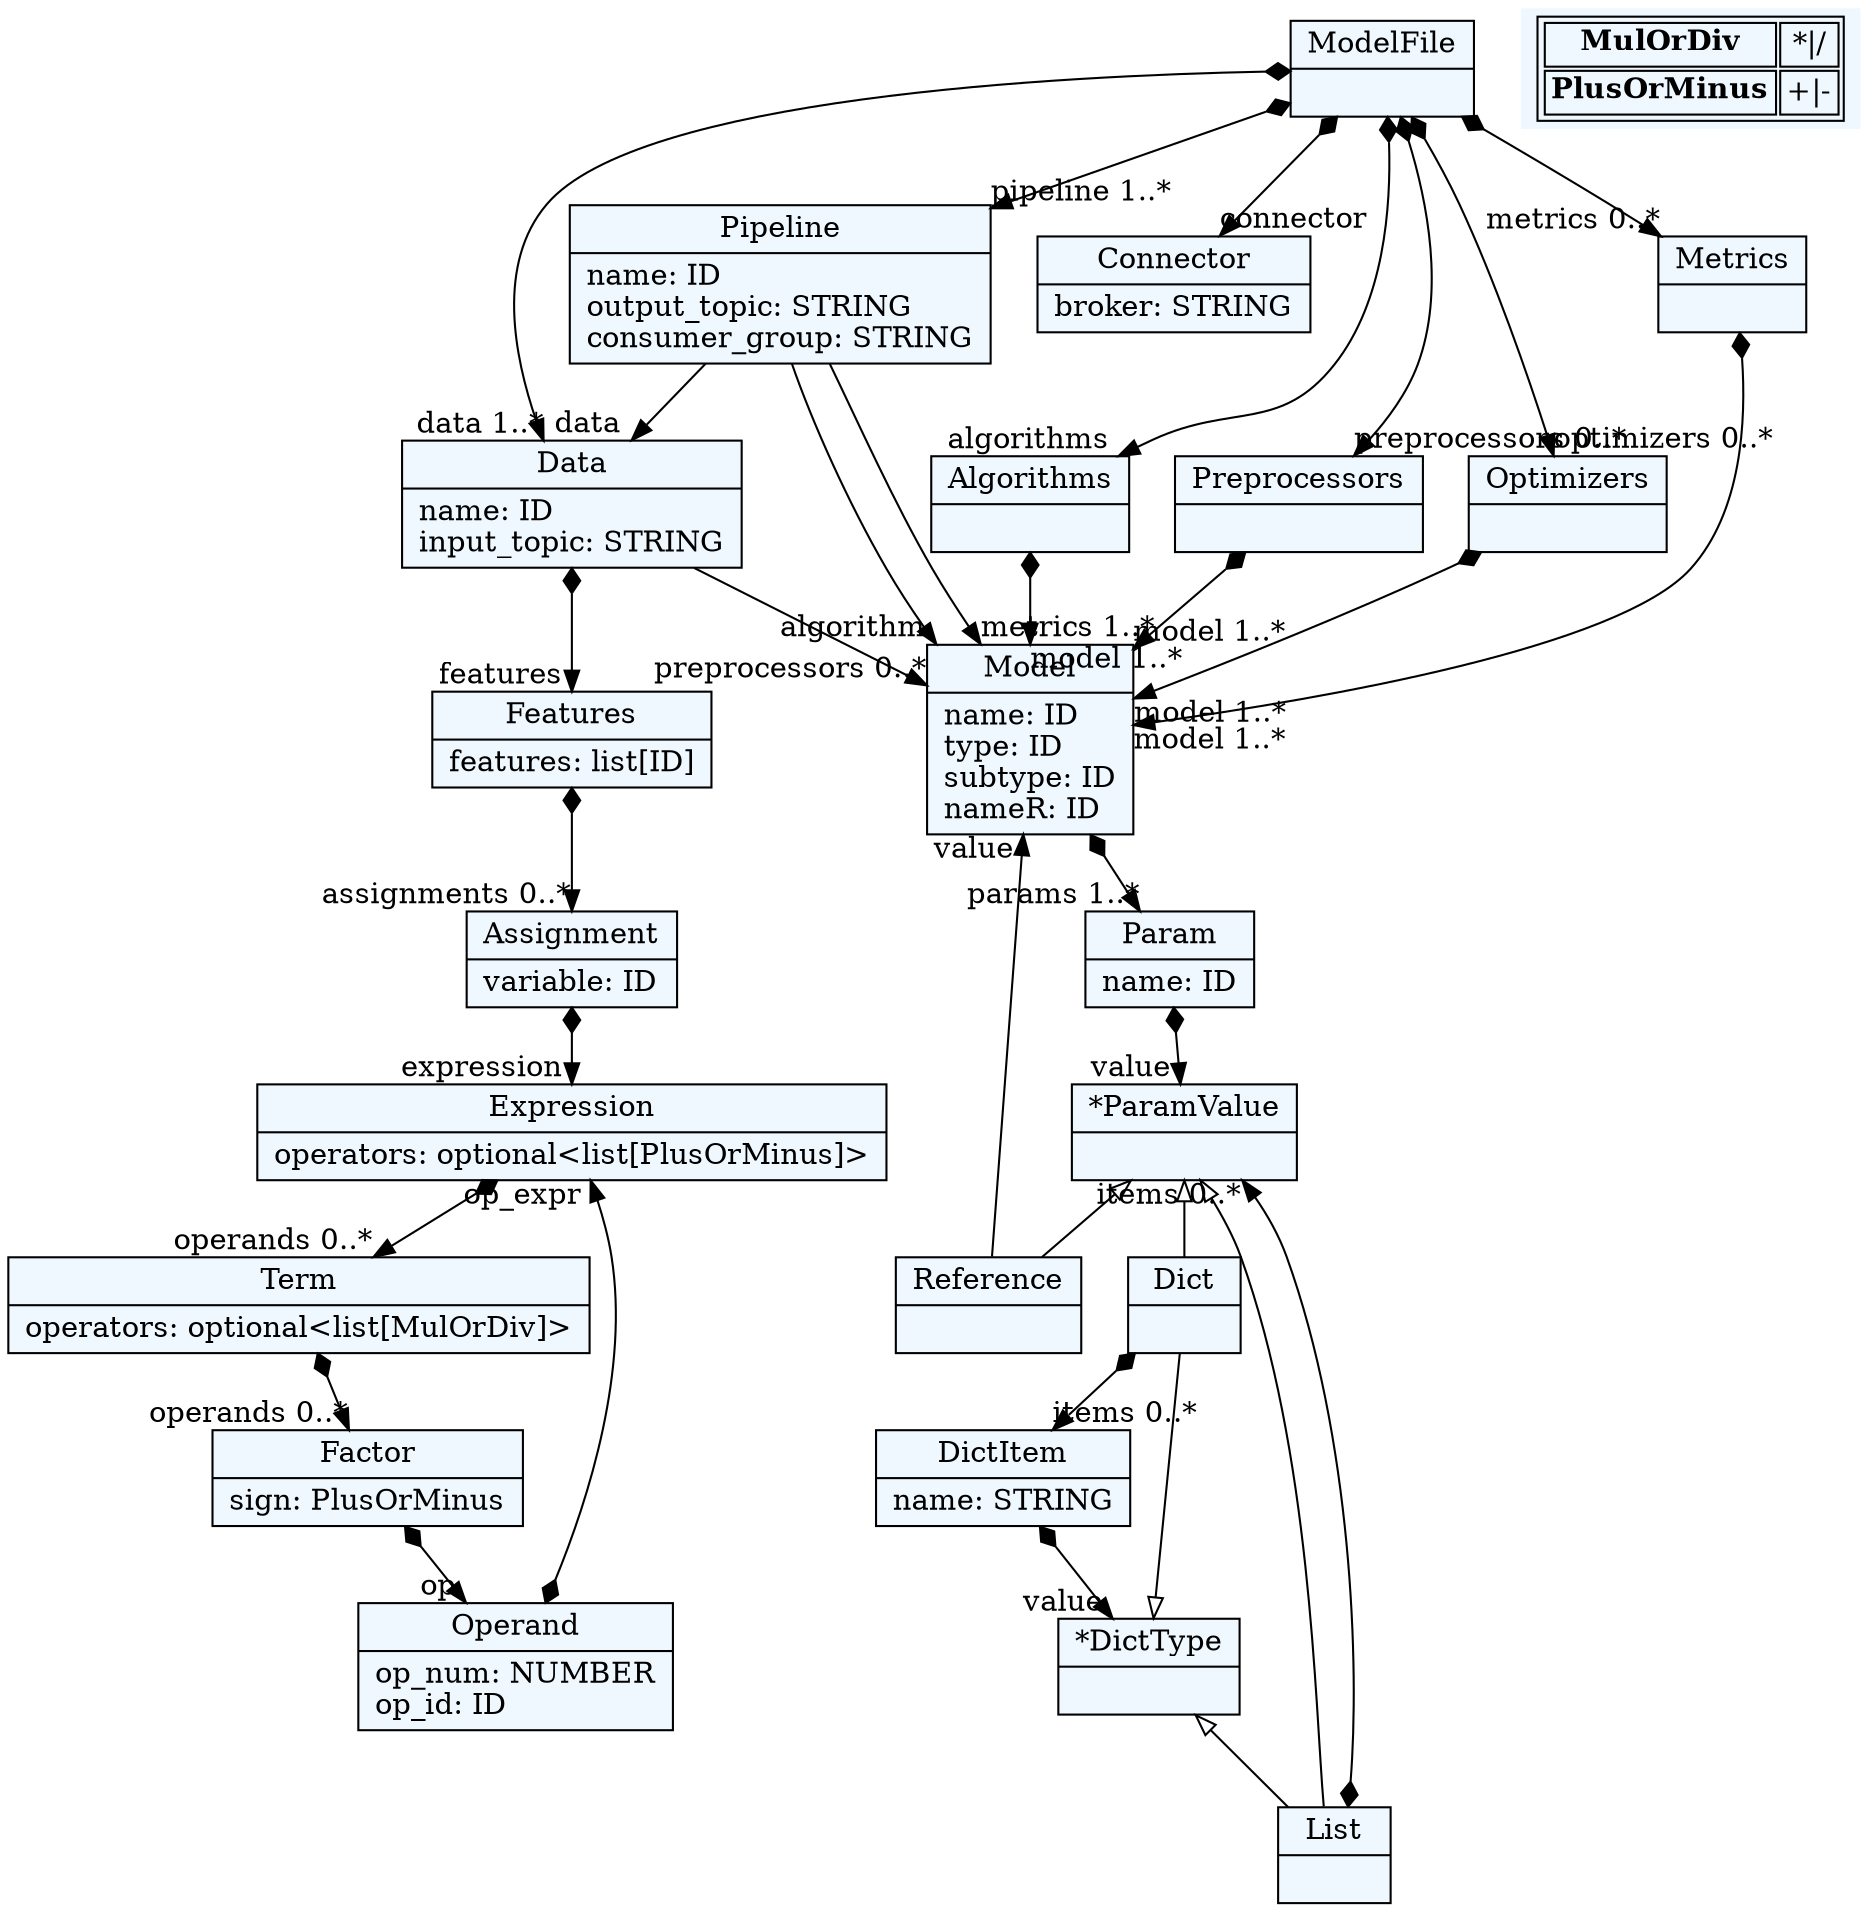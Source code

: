 
    digraph textX {
    fontname = "Bitstream Vera Sans"
    fontsize = 8
    node[
        shape=record,
        style=filled,
        fillcolor=aliceblue
    ]
    nodesep = 0.3
    edge[dir=black,arrowtail=empty]


1648031280416[ label="{ModelFile|}"]

1648031281088[ label="{Pipeline|name: ID\loutput_topic: STRING\lconsumer_group: STRING\l}"]

1648031279216[ label="{Data|name: ID\linput_topic: STRING\l}"]

1648031278784[ label="{Connector|broker: STRING\l}"]

1648031278832[ label="{Algorithms|}"]

1648031277536[ label="{Preprocessors|}"]

1648031278976[ label="{Optimizers|}"]

1648031281856[ label="{Metrics|}"]

1648031280752[ label="{Model|name: ID\ltype: ID\lsubtype: ID\lnameR: ID\l}"]

1648031279264[ label="{Param|name: ID\l}"]

1648031279360[ label="{List|}"]

1648031279408[ label="{*ParamValue|}"]

1648031279504[ label="{Dict|}"]

1648031279600[ label="{DictItem|name: STRING\l}"]

1648031279696[ label="{*DictType|}"]

1648031279792[ label="{Reference|}"]

1648031279888[ label="{Features|features: list[ID]\l}"]

1648031280896[ label="{Assignment|variable: ID\l}"]

1647994350832[ label="{Expression|operators: optional\<list[PlusOrMinus]\>\l}"]

1648031282240[ label="{Term|operators: optional\<list[MulOrDiv]\>\l}"]

1648031282672[ label="{Factor|sign: PlusOrMinus\l}"]

1648031282768[ label="{Operand|op_num: NUMBER\lop_id: ID\l}"]



1648031280416 -> 1648031281088[arrowtail=diamond, dir=both, headlabel="pipeline 1..*"]
1648031280416 -> 1648031278784[arrowtail=diamond, dir=both, headlabel="connector "]
1648031280416 -> 1648031279216[arrowtail=diamond, dir=both, headlabel="data 1..*"]
1648031280416 -> 1648031277536[arrowtail=diamond, dir=both, headlabel="preprocessors 0..*"]
1648031280416 -> 1648031278832[arrowtail=diamond, dir=both, headlabel="algorithms "]
1648031280416 -> 1648031278976[arrowtail=diamond, dir=both, headlabel="optimizers 0..*"]
1648031280416 -> 1648031281856[arrowtail=diamond, dir=both, headlabel="metrics 0..*"]
1648031281088 -> 1648031279216[headlabel="data "]
1648031281088 -> 1648031280752[headlabel="algorithm "]
1648031281088 -> 1648031280752[headlabel="metrics 1..*"]
1648031279216 -> 1648031279888[arrowtail=diamond, dir=both, headlabel="features "]
1648031279216 -> 1648031280752[headlabel="preprocessors 0..*"]
1648031278832 -> 1648031280752[arrowtail=diamond, dir=both, headlabel="model 1..*"]
1648031277536 -> 1648031280752[arrowtail=diamond, dir=both, headlabel="model 1..*"]
1648031278976 -> 1648031280752[arrowtail=diamond, dir=both, headlabel="model 1..*"]
1648031281856 -> 1648031280752[arrowtail=diamond, dir=both, headlabel="model 1..*"]
1648031280752 -> 1648031279264[arrowtail=diamond, dir=both, headlabel="params 1..*"]
1648031279264 -> 1648031279408[arrowtail=diamond, dir=both, headlabel="value "]
1648031279360 -> 1648031279408[arrowtail=diamond, dir=both, headlabel="items 0..*"]
1648031279408 -> 1648031279792 [dir=back]
1648031279408 -> 1648031279360 [dir=back]
1648031279408 -> 1648031279504 [dir=back]
1648031279504 -> 1648031279600[arrowtail=diamond, dir=both, headlabel="items 0..*"]
1648031279600 -> 1648031279696[arrowtail=diamond, dir=both, headlabel="value "]
1648031279696 -> 1648031279504 [dir=back]
1648031279696 -> 1648031279360 [dir=back]
1648031279792 -> 1648031280752[headlabel="value "]
1648031279888 -> 1648031280896[arrowtail=diamond, dir=both, headlabel="assignments 0..*"]
1648031280896 -> 1647994350832[arrowtail=diamond, dir=both, headlabel="expression "]
1647994350832 -> 1648031282240[arrowtail=diamond, dir=both, headlabel="operands 0..*"]
1648031282240 -> 1648031282672[arrowtail=diamond, dir=both, headlabel="operands 0..*"]
1648031282672 -> 1648031282768[arrowtail=diamond, dir=both, headlabel="op "]
1648031282768 -> 1647994350832[arrowtail=diamond, dir=both, headlabel="op_expr "]
match_rules [ shape=plaintext, label=< <table>
	<tr>
		<td><b>MulOrDiv</b></td><td>*|/</td>
	</tr>
	<tr>
		<td><b>PlusOrMinus</b></td><td>+|-</td>
	</tr>
</table> >]


}
